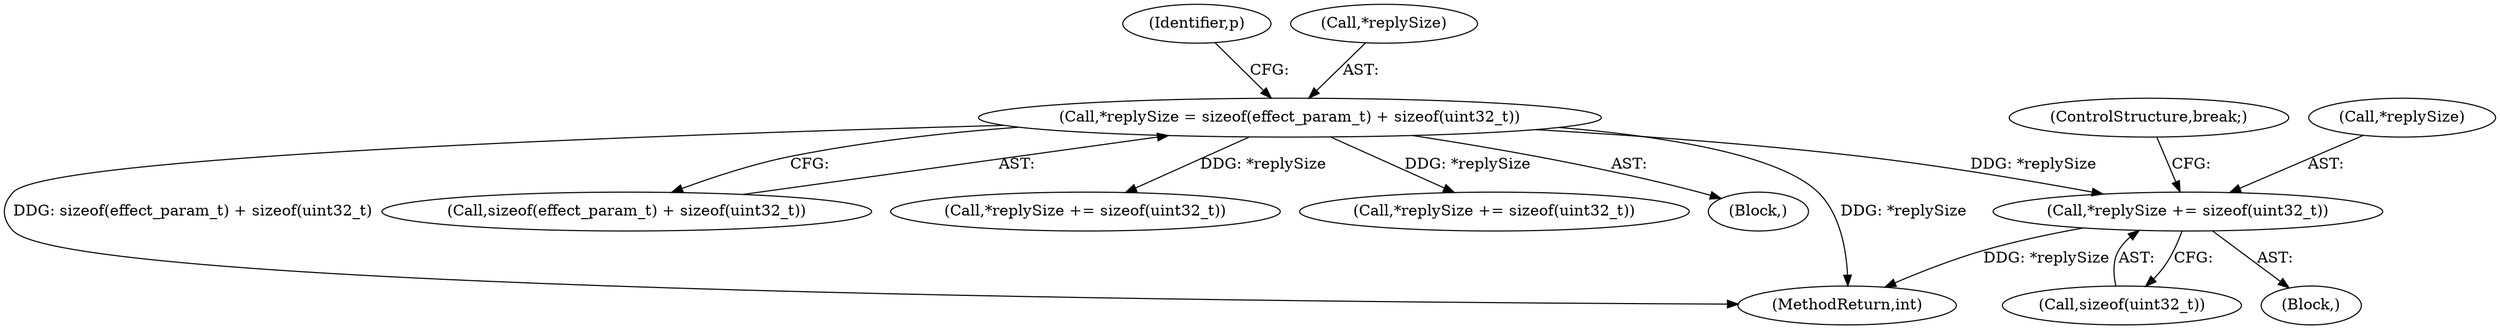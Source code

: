 digraph "0_Android_aeea52da00d210587fb3ed895de3d5f2e0264c88_11@API" {
"1000452" [label="(Call,*replySize += sizeof(uint32_t))"];
"1000352" [label="(Call,*replySize = sizeof(effect_param_t) + sizeof(uint32_t))"];
"1000457" [label="(ControlStructure,break;)"];
"1000352" [label="(Call,*replySize = sizeof(effect_param_t) + sizeof(uint32_t))"];
"1000996" [label="(MethodReturn,int)"];
"1000363" [label="(Identifier,p)"];
"1000355" [label="(Call,sizeof(effect_param_t) + sizeof(uint32_t))"];
"1000353" [label="(Call,*replySize)"];
"1000402" [label="(Call,*replySize += sizeof(uint32_t))"];
"1000453" [label="(Call,*replySize)"];
"1000382" [label="(Block,)"];
"1000427" [label="(Call,*replySize += sizeof(uint32_t))"];
"1000455" [label="(Call,sizeof(uint32_t))"];
"1000296" [label="(Block,)"];
"1000452" [label="(Call,*replySize += sizeof(uint32_t))"];
"1000452" -> "1000382"  [label="AST: "];
"1000452" -> "1000455"  [label="CFG: "];
"1000453" -> "1000452"  [label="AST: "];
"1000455" -> "1000452"  [label="AST: "];
"1000457" -> "1000452"  [label="CFG: "];
"1000452" -> "1000996"  [label="DDG: *replySize"];
"1000352" -> "1000452"  [label="DDG: *replySize"];
"1000352" -> "1000296"  [label="AST: "];
"1000352" -> "1000355"  [label="CFG: "];
"1000353" -> "1000352"  [label="AST: "];
"1000355" -> "1000352"  [label="AST: "];
"1000363" -> "1000352"  [label="CFG: "];
"1000352" -> "1000996"  [label="DDG: *replySize"];
"1000352" -> "1000996"  [label="DDG: sizeof(effect_param_t) + sizeof(uint32_t)"];
"1000352" -> "1000402"  [label="DDG: *replySize"];
"1000352" -> "1000427"  [label="DDG: *replySize"];
}
